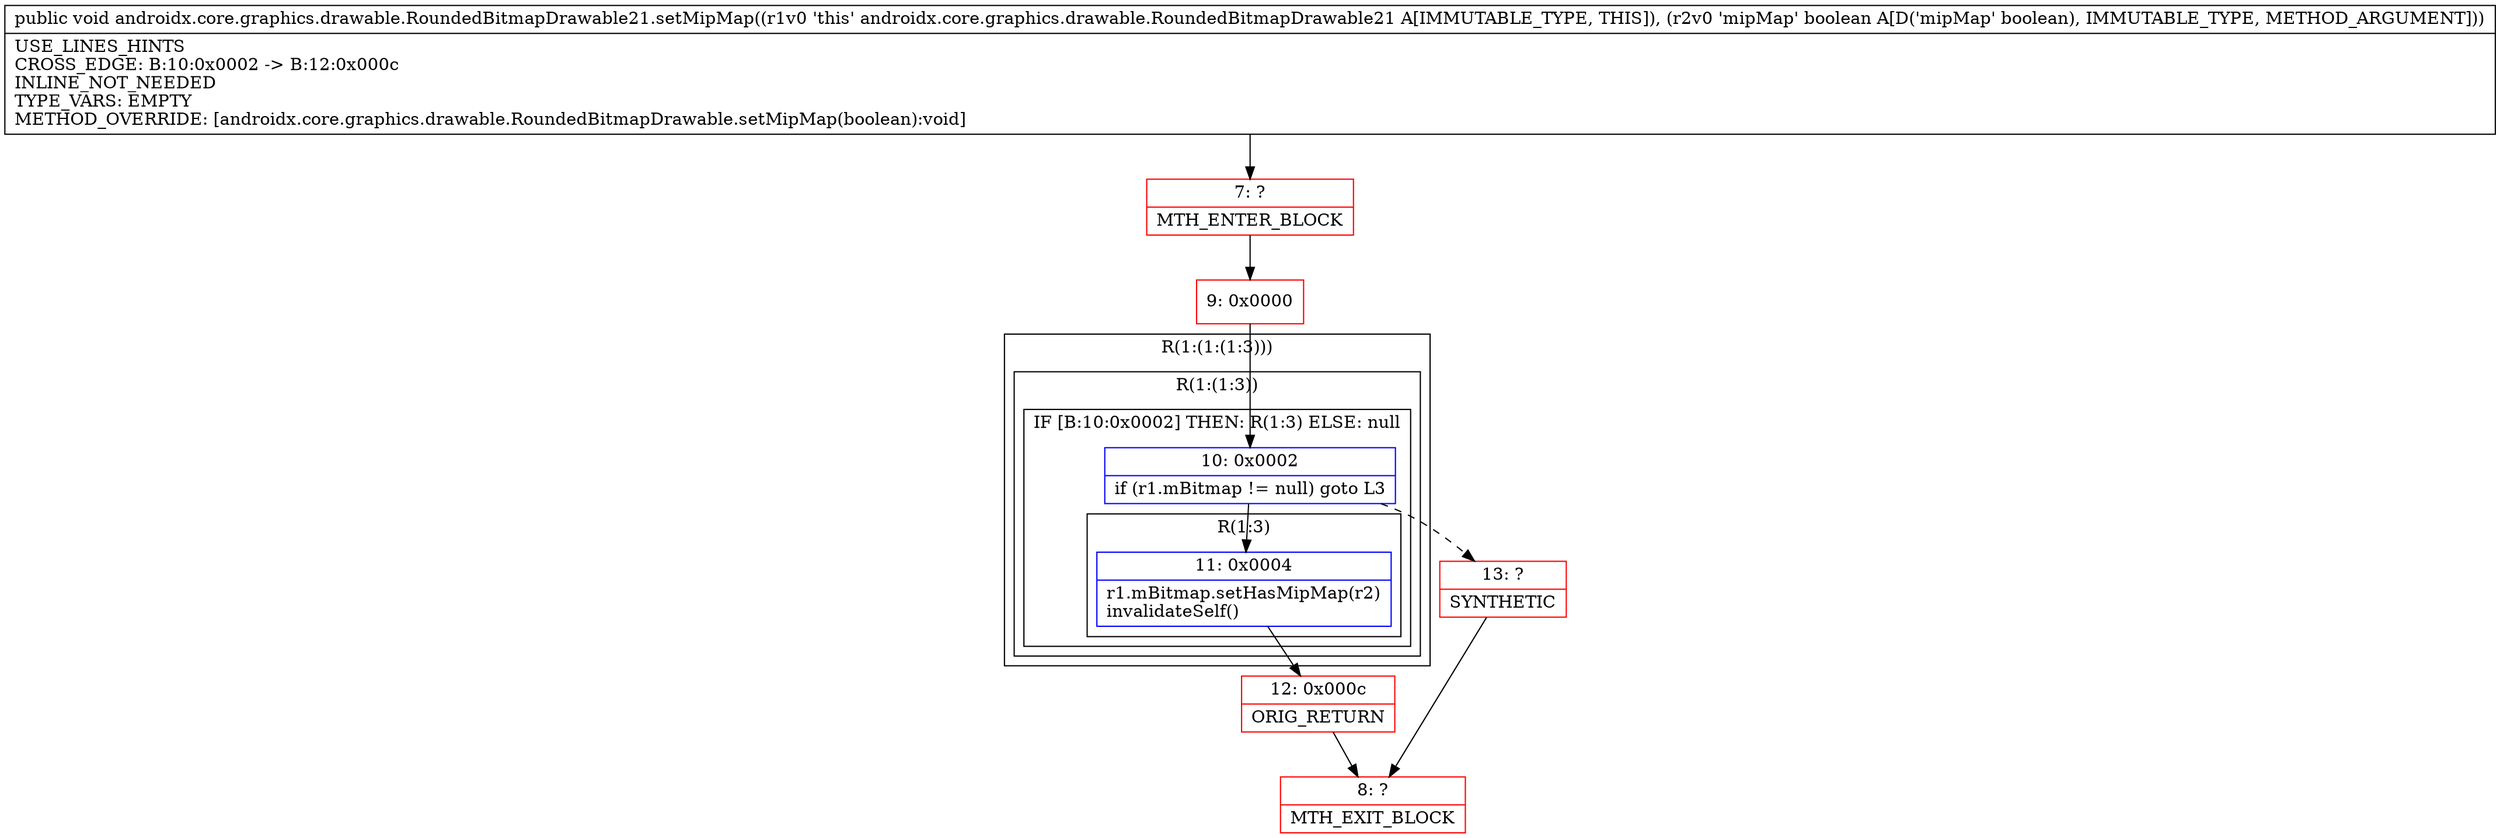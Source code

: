 digraph "CFG forandroidx.core.graphics.drawable.RoundedBitmapDrawable21.setMipMap(Z)V" {
subgraph cluster_Region_1736517917 {
label = "R(1:(1:(1:3)))";
node [shape=record,color=blue];
subgraph cluster_Region_892879788 {
label = "R(1:(1:3))";
node [shape=record,color=blue];
subgraph cluster_IfRegion_1174771774 {
label = "IF [B:10:0x0002] THEN: R(1:3) ELSE: null";
node [shape=record,color=blue];
Node_10 [shape=record,label="{10\:\ 0x0002|if (r1.mBitmap != null) goto L3\l}"];
subgraph cluster_Region_241595865 {
label = "R(1:3)";
node [shape=record,color=blue];
Node_11 [shape=record,label="{11\:\ 0x0004|r1.mBitmap.setHasMipMap(r2)\linvalidateSelf()\l}"];
}
}
}
}
Node_7 [shape=record,color=red,label="{7\:\ ?|MTH_ENTER_BLOCK\l}"];
Node_9 [shape=record,color=red,label="{9\:\ 0x0000}"];
Node_12 [shape=record,color=red,label="{12\:\ 0x000c|ORIG_RETURN\l}"];
Node_8 [shape=record,color=red,label="{8\:\ ?|MTH_EXIT_BLOCK\l}"];
Node_13 [shape=record,color=red,label="{13\:\ ?|SYNTHETIC\l}"];
MethodNode[shape=record,label="{public void androidx.core.graphics.drawable.RoundedBitmapDrawable21.setMipMap((r1v0 'this' androidx.core.graphics.drawable.RoundedBitmapDrawable21 A[IMMUTABLE_TYPE, THIS]), (r2v0 'mipMap' boolean A[D('mipMap' boolean), IMMUTABLE_TYPE, METHOD_ARGUMENT]))  | USE_LINES_HINTS\lCROSS_EDGE: B:10:0x0002 \-\> B:12:0x000c\lINLINE_NOT_NEEDED\lTYPE_VARS: EMPTY\lMETHOD_OVERRIDE: [androidx.core.graphics.drawable.RoundedBitmapDrawable.setMipMap(boolean):void]\l}"];
MethodNode -> Node_7;Node_10 -> Node_11;
Node_10 -> Node_13[style=dashed];
Node_11 -> Node_12;
Node_7 -> Node_9;
Node_9 -> Node_10;
Node_12 -> Node_8;
Node_13 -> Node_8;
}

